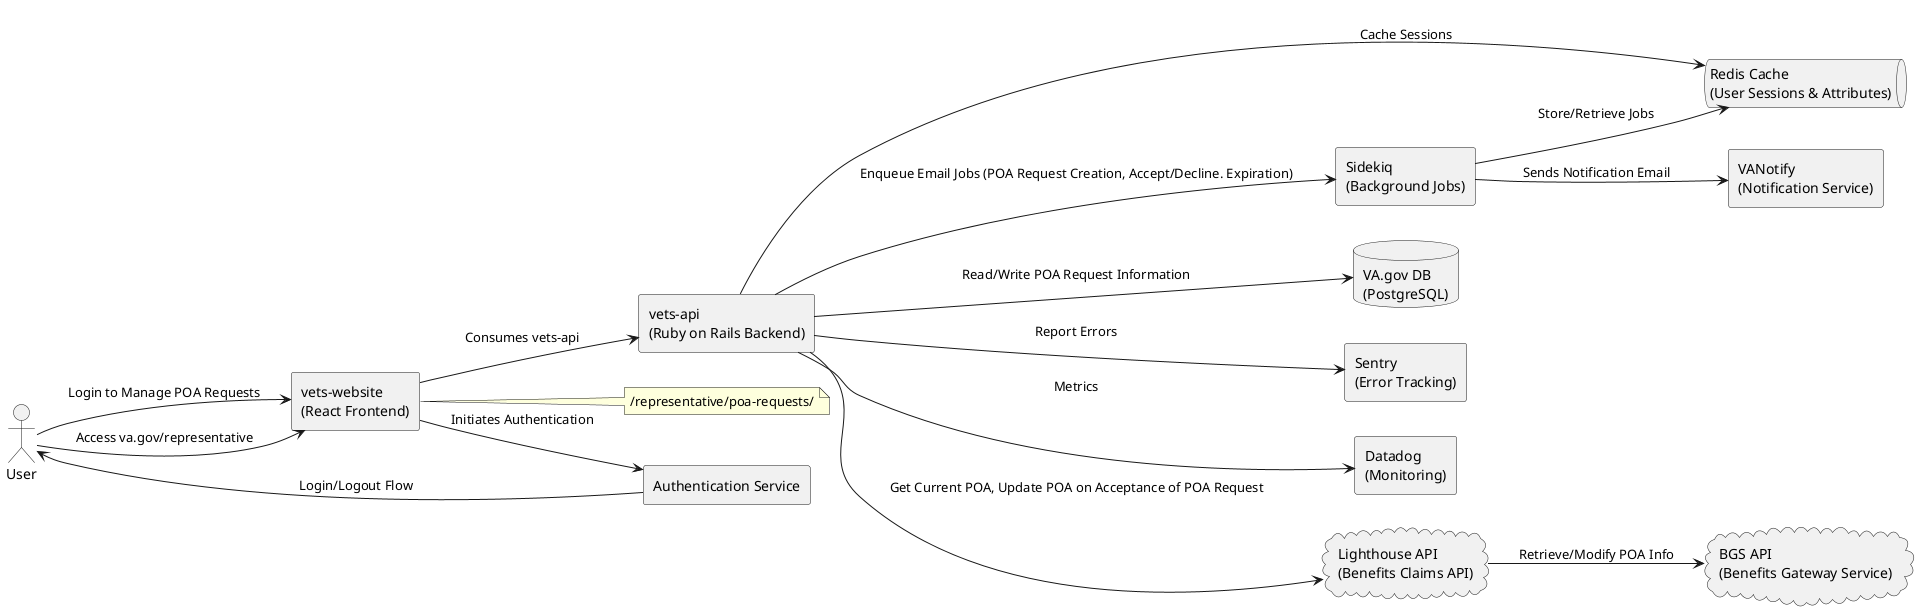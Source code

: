 @startuml
allowmixing
left to right direction

actor User

rectangle "vets-website\n(React Frontend)" as VetsWebsite
rectangle "Authentication Service" as AuthService
rectangle "vets-api\n(Ruby on Rails Backend)" as VetsApi
rectangle "Sidekiq\n(Background Jobs)" as Sidekiq
queue "Redis Cache\n(User Sessions & Attributes)" as RedisCache
database "VA.gov DB\n(PostgreSQL)" as VAGovDB
rectangle "VANotify\n(Notification Service)" as VANotify
rectangle "Sentry\n(Error Tracking)" as Sentry
rectangle "Datadog\n(Monitoring)" as Datadog
cloud "Lighthouse API\n(Benefits Claims API)" as LighthouseAPI
cloud "BGS API\n(Benefits Gateway Service)" as BGSAPI

' --- Basic Flows ---
User --> VetsWebsite : Access va.gov/representative
VetsWebsite --> AuthService : Initiates Authentication
AuthService --> User : Login/Logout Flow
VetsWebsite --> VetsApi : Consumes vets-api

' --- Backend Interactions ---
VetsApi --> RedisCache : Cache Sessions
VetsApi --> VAGovDB : Read/Write POA Request Information
VetsApi --> LighthouseAPI : Get Current POA, Update POA on Acceptance of POA Request 
LighthouseAPI --> BGSAPI : Retrieve/Modify POA Info
VetsApi --> Sentry : Report Errors
VetsApi --> Datadog : Metrics
Sidekiq --> RedisCache : Store/Retrieve Jobs

' --- Sidekiq & VANotify ---
VetsApi --> Sidekiq : Enqueue Email Jobs (POA Request Creation, Accept/Decline. Expiration)
Sidekiq --> VANotify : Sends Notification Email

' --- Form Start ---
User --> VetsWebsite : Login to Manage POA Requests
note right of VetsWebsite
  /representative/poa-requests/
end note

@enduml
